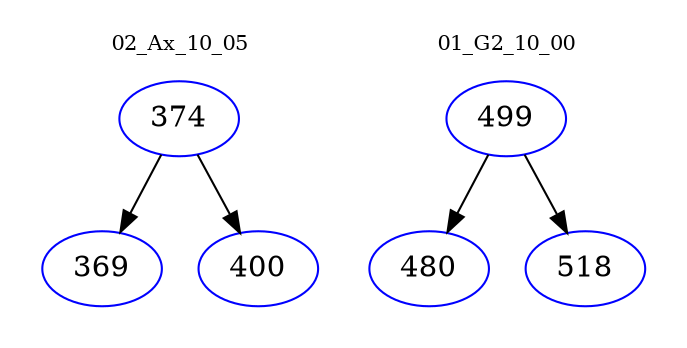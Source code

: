 digraph{
subgraph cluster_0 {
color = white
label = "02_Ax_10_05";
fontsize=10;
T0_374 [label="374", color="blue"]
T0_374 -> T0_369 [color="black"]
T0_369 [label="369", color="blue"]
T0_374 -> T0_400 [color="black"]
T0_400 [label="400", color="blue"]
}
subgraph cluster_1 {
color = white
label = "01_G2_10_00";
fontsize=10;
T1_499 [label="499", color="blue"]
T1_499 -> T1_480 [color="black"]
T1_480 [label="480", color="blue"]
T1_499 -> T1_518 [color="black"]
T1_518 [label="518", color="blue"]
}
}
